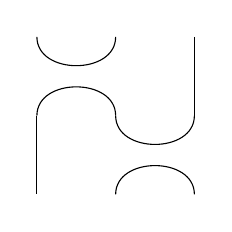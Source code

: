 \begin{tikzpicture}
	\begin{pgfonlayer}{nodelayer}
		\node [style=none] (0) at (0, 1) {};
		\node [style=none] (1) at (0, 0) {};
		\node [style=none] (2) at (1, 1) {};
		\node [style=none] (3) at (1, 0) {};
		\node [style=none] (4) at (-1, 1) {};
		\node [style=none] (5) at (-1, 0) {};
		\node [style=none] (6) at (0, 0) {};
		\node [style=none] (7) at (0, -1) {};
		\node [style=none] (8) at (1, 0) {};
		\node [style=none] (9) at (1, -1) {};
		\node [style=none] (10) at (-1, 0) {};
		\node [style=none] (11) at (-1, -1) {};
	\end{pgfonlayer}
	\begin{pgfonlayer}{edgelayer}
		\draw (2.center) to (3.center);
		\draw [bend right=90, looseness=1.25] (4.center) to (0.center);
		\draw [bend left=90, looseness=1.25] (5.center) to (1.center);
		\draw (10.center) to (11.center);
		\draw [bend right=90, looseness=1.25] (6.center) to (8.center);
		\draw [bend left=90, looseness=1.25] (7.center) to (9.center);
	\end{pgfonlayer}
\end{tikzpicture}

